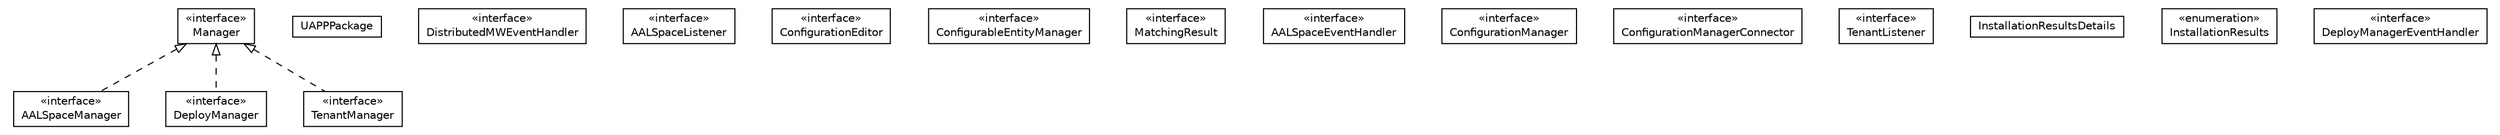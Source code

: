 #!/usr/local/bin/dot
#
# Class diagram 
# Generated by UMLGraph version R5_6-24-gf6e263 (http://www.umlgraph.org/)
#

digraph G {
	edge [fontname="Helvetica",fontsize=10,labelfontname="Helvetica",labelfontsize=10];
	node [fontname="Helvetica",fontsize=10,shape=plaintext];
	nodesep=0.25;
	ranksep=0.5;
	// org.universAAL.middleware.managers.api.AALSpaceManager
	c135852 [label=<<table title="org.universAAL.middleware.managers.api.AALSpaceManager" border="0" cellborder="1" cellspacing="0" cellpadding="2" port="p" href="./AALSpaceManager.html">
		<tr><td><table border="0" cellspacing="0" cellpadding="1">
<tr><td align="center" balign="center"> &#171;interface&#187; </td></tr>
<tr><td align="center" balign="center"> AALSpaceManager </td></tr>
		</table></td></tr>
		</table>>, URL="./AALSpaceManager.html", fontname="Helvetica", fontcolor="black", fontsize=10.0];
	// org.universAAL.middleware.managers.api.UAPPPackage
	c135853 [label=<<table title="org.universAAL.middleware.managers.api.UAPPPackage" border="0" cellborder="1" cellspacing="0" cellpadding="2" port="p" href="./UAPPPackage.html">
		<tr><td><table border="0" cellspacing="0" cellpadding="1">
<tr><td align="center" balign="center"> UAPPPackage </td></tr>
		</table></td></tr>
		</table>>, URL="./UAPPPackage.html", fontname="Helvetica", fontcolor="black", fontsize=10.0];
	// org.universAAL.middleware.managers.api.DistributedMWEventHandler
	c135854 [label=<<table title="org.universAAL.middleware.managers.api.DistributedMWEventHandler" border="0" cellborder="1" cellspacing="0" cellpadding="2" port="p" href="./DistributedMWEventHandler.html">
		<tr><td><table border="0" cellspacing="0" cellpadding="1">
<tr><td align="center" balign="center"> &#171;interface&#187; </td></tr>
<tr><td align="center" balign="center"> DistributedMWEventHandler </td></tr>
		</table></td></tr>
		</table>>, URL="./DistributedMWEventHandler.html", fontname="Helvetica", fontcolor="black", fontsize=10.0];
	// org.universAAL.middleware.managers.api.AALSpaceListener
	c135855 [label=<<table title="org.universAAL.middleware.managers.api.AALSpaceListener" border="0" cellborder="1" cellspacing="0" cellpadding="2" port="p" href="./AALSpaceListener.html">
		<tr><td><table border="0" cellspacing="0" cellpadding="1">
<tr><td align="center" balign="center"> &#171;interface&#187; </td></tr>
<tr><td align="center" balign="center"> AALSpaceListener </td></tr>
		</table></td></tr>
		</table>>, URL="./AALSpaceListener.html", fontname="Helvetica", fontcolor="black", fontsize=10.0];
	// org.universAAL.middleware.managers.api.ConfigurationEditor
	c135856 [label=<<table title="org.universAAL.middleware.managers.api.ConfigurationEditor" border="0" cellborder="1" cellspacing="0" cellpadding="2" port="p" href="./ConfigurationEditor.html">
		<tr><td><table border="0" cellspacing="0" cellpadding="1">
<tr><td align="center" balign="center"> &#171;interface&#187; </td></tr>
<tr><td align="center" balign="center"> ConfigurationEditor </td></tr>
		</table></td></tr>
		</table>>, URL="./ConfigurationEditor.html", fontname="Helvetica", fontcolor="black", fontsize=10.0];
	// org.universAAL.middleware.managers.api.ConfigurationEditor.ConfigurableEntityManager
	c135857 [label=<<table title="org.universAAL.middleware.managers.api.ConfigurationEditor.ConfigurableEntityManager" border="0" cellborder="1" cellspacing="0" cellpadding="2" port="p" href="./ConfigurationEditor.ConfigurableEntityManager.html">
		<tr><td><table border="0" cellspacing="0" cellpadding="1">
<tr><td align="center" balign="center"> &#171;interface&#187; </td></tr>
<tr><td align="center" balign="center"> ConfigurableEntityManager </td></tr>
		</table></td></tr>
		</table>>, URL="./ConfigurationEditor.ConfigurableEntityManager.html", fontname="Helvetica", fontcolor="black", fontsize=10.0];
	// org.universAAL.middleware.managers.api.Manager
	c135858 [label=<<table title="org.universAAL.middleware.managers.api.Manager" border="0" cellborder="1" cellspacing="0" cellpadding="2" port="p" href="./Manager.html">
		<tr><td><table border="0" cellspacing="0" cellpadding="1">
<tr><td align="center" balign="center"> &#171;interface&#187; </td></tr>
<tr><td align="center" balign="center"> Manager </td></tr>
		</table></td></tr>
		</table>>, URL="./Manager.html", fontname="Helvetica", fontcolor="black", fontsize=10.0];
	// org.universAAL.middleware.managers.api.MatchingResult
	c135859 [label=<<table title="org.universAAL.middleware.managers.api.MatchingResult" border="0" cellborder="1" cellspacing="0" cellpadding="2" port="p" href="./MatchingResult.html">
		<tr><td><table border="0" cellspacing="0" cellpadding="1">
<tr><td align="center" balign="center"> &#171;interface&#187; </td></tr>
<tr><td align="center" balign="center"> MatchingResult </td></tr>
		</table></td></tr>
		</table>>, URL="./MatchingResult.html", fontname="Helvetica", fontcolor="black", fontsize=10.0];
	// org.universAAL.middleware.managers.api.AALSpaceEventHandler
	c135860 [label=<<table title="org.universAAL.middleware.managers.api.AALSpaceEventHandler" border="0" cellborder="1" cellspacing="0" cellpadding="2" port="p" href="./AALSpaceEventHandler.html">
		<tr><td><table border="0" cellspacing="0" cellpadding="1">
<tr><td align="center" balign="center"> &#171;interface&#187; </td></tr>
<tr><td align="center" balign="center"> AALSpaceEventHandler </td></tr>
		</table></td></tr>
		</table>>, URL="./AALSpaceEventHandler.html", fontname="Helvetica", fontcolor="black", fontsize=10.0];
	// org.universAAL.middleware.managers.api.DeployManager
	c135861 [label=<<table title="org.universAAL.middleware.managers.api.DeployManager" border="0" cellborder="1" cellspacing="0" cellpadding="2" port="p" href="./DeployManager.html">
		<tr><td><table border="0" cellspacing="0" cellpadding="1">
<tr><td align="center" balign="center"> &#171;interface&#187; </td></tr>
<tr><td align="center" balign="center"> DeployManager </td></tr>
		</table></td></tr>
		</table>>, URL="./DeployManager.html", fontname="Helvetica", fontcolor="black", fontsize=10.0];
	// org.universAAL.middleware.managers.api.ConfigurationManager
	c135862 [label=<<table title="org.universAAL.middleware.managers.api.ConfigurationManager" border="0" cellborder="1" cellspacing="0" cellpadding="2" port="p" href="./ConfigurationManager.html">
		<tr><td><table border="0" cellspacing="0" cellpadding="1">
<tr><td align="center" balign="center"> &#171;interface&#187; </td></tr>
<tr><td align="center" balign="center"> ConfigurationManager </td></tr>
		</table></td></tr>
		</table>>, URL="./ConfigurationManager.html", fontname="Helvetica", fontcolor="black", fontsize=10.0];
	// org.universAAL.middleware.managers.api.ConfigurationManagerConnector
	c135863 [label=<<table title="org.universAAL.middleware.managers.api.ConfigurationManagerConnector" border="0" cellborder="1" cellspacing="0" cellpadding="2" port="p" href="./ConfigurationManagerConnector.html">
		<tr><td><table border="0" cellspacing="0" cellpadding="1">
<tr><td align="center" balign="center"> &#171;interface&#187; </td></tr>
<tr><td align="center" balign="center"> ConfigurationManagerConnector </td></tr>
		</table></td></tr>
		</table>>, URL="./ConfigurationManagerConnector.html", fontname="Helvetica", fontcolor="black", fontsize=10.0];
	// org.universAAL.middleware.managers.api.TenantListener
	c135864 [label=<<table title="org.universAAL.middleware.managers.api.TenantListener" border="0" cellborder="1" cellspacing="0" cellpadding="2" port="p" href="./TenantListener.html">
		<tr><td><table border="0" cellspacing="0" cellpadding="1">
<tr><td align="center" balign="center"> &#171;interface&#187; </td></tr>
<tr><td align="center" balign="center"> TenantListener </td></tr>
		</table></td></tr>
		</table>>, URL="./TenantListener.html", fontname="Helvetica", fontcolor="black", fontsize=10.0];
	// org.universAAL.middleware.managers.api.InstallationResultsDetails
	c135865 [label=<<table title="org.universAAL.middleware.managers.api.InstallationResultsDetails" border="0" cellborder="1" cellspacing="0" cellpadding="2" port="p" href="./InstallationResultsDetails.html">
		<tr><td><table border="0" cellspacing="0" cellpadding="1">
<tr><td align="center" balign="center"> InstallationResultsDetails </td></tr>
		</table></td></tr>
		</table>>, URL="./InstallationResultsDetails.html", fontname="Helvetica", fontcolor="black", fontsize=10.0];
	// org.universAAL.middleware.managers.api.InstallationResults
	c135866 [label=<<table title="org.universAAL.middleware.managers.api.InstallationResults" border="0" cellborder="1" cellspacing="0" cellpadding="2" port="p" href="./InstallationResults.html">
		<tr><td><table border="0" cellspacing="0" cellpadding="1">
<tr><td align="center" balign="center"> &#171;enumeration&#187; </td></tr>
<tr><td align="center" balign="center"> InstallationResults </td></tr>
		</table></td></tr>
		</table>>, URL="./InstallationResults.html", fontname="Helvetica", fontcolor="black", fontsize=10.0];
	// org.universAAL.middleware.managers.api.DeployManagerEventHandler
	c135867 [label=<<table title="org.universAAL.middleware.managers.api.DeployManagerEventHandler" border="0" cellborder="1" cellspacing="0" cellpadding="2" port="p" href="./DeployManagerEventHandler.html">
		<tr><td><table border="0" cellspacing="0" cellpadding="1">
<tr><td align="center" balign="center"> &#171;interface&#187; </td></tr>
<tr><td align="center" balign="center"> DeployManagerEventHandler </td></tr>
		</table></td></tr>
		</table>>, URL="./DeployManagerEventHandler.html", fontname="Helvetica", fontcolor="black", fontsize=10.0];
	// org.universAAL.middleware.managers.api.TenantManager
	c135868 [label=<<table title="org.universAAL.middleware.managers.api.TenantManager" border="0" cellborder="1" cellspacing="0" cellpadding="2" port="p" href="./TenantManager.html">
		<tr><td><table border="0" cellspacing="0" cellpadding="1">
<tr><td align="center" balign="center"> &#171;interface&#187; </td></tr>
<tr><td align="center" balign="center"> TenantManager </td></tr>
		</table></td></tr>
		</table>>, URL="./TenantManager.html", fontname="Helvetica", fontcolor="black", fontsize=10.0];
	//org.universAAL.middleware.managers.api.AALSpaceManager implements org.universAAL.middleware.managers.api.Manager
	c135858:p -> c135852:p [dir=back,arrowtail=empty,style=dashed];
	//org.universAAL.middleware.managers.api.DeployManager implements org.universAAL.middleware.managers.api.Manager
	c135858:p -> c135861:p [dir=back,arrowtail=empty,style=dashed];
	//org.universAAL.middleware.managers.api.TenantManager implements org.universAAL.middleware.managers.api.Manager
	c135858:p -> c135868:p [dir=back,arrowtail=empty,style=dashed];
}

